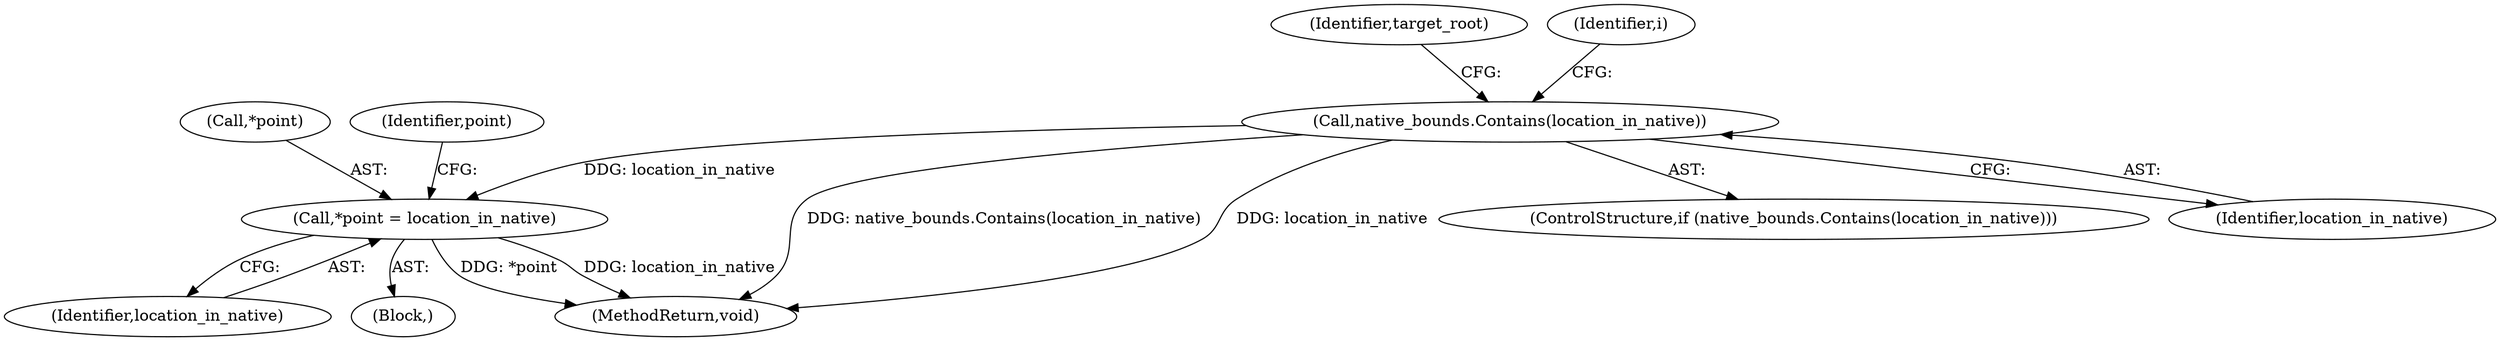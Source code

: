 digraph "0_Chrome_c21d7ac13d69cbadbbb5b2dc147be1933d52147a@pointer" {
"1000153" [label="(Call,*point = location_in_native)"];
"1000144" [label="(Call,native_bounds.Contains(location_in_native))"];
"1000144" [label="(Call,native_bounds.Contains(location_in_native))"];
"1000153" [label="(Call,*point = location_in_native)"];
"1000149" [label="(Identifier,target_root)"];
"1000143" [label="(ControlStructure,if (native_bounds.Contains(location_in_native)))"];
"1000133" [label="(Identifier,i)"];
"1000154" [label="(Call,*point)"];
"1000156" [label="(Identifier,location_in_native)"];
"1000146" [label="(Block,)"];
"1000168" [label="(MethodReturn,void)"];
"1000145" [label="(Identifier,location_in_native)"];
"1000158" [label="(Identifier,point)"];
"1000153" -> "1000146"  [label="AST: "];
"1000153" -> "1000156"  [label="CFG: "];
"1000154" -> "1000153"  [label="AST: "];
"1000156" -> "1000153"  [label="AST: "];
"1000158" -> "1000153"  [label="CFG: "];
"1000153" -> "1000168"  [label="DDG: *point"];
"1000153" -> "1000168"  [label="DDG: location_in_native"];
"1000144" -> "1000153"  [label="DDG: location_in_native"];
"1000144" -> "1000143"  [label="AST: "];
"1000144" -> "1000145"  [label="CFG: "];
"1000145" -> "1000144"  [label="AST: "];
"1000149" -> "1000144"  [label="CFG: "];
"1000133" -> "1000144"  [label="CFG: "];
"1000144" -> "1000168"  [label="DDG: native_bounds.Contains(location_in_native)"];
"1000144" -> "1000168"  [label="DDG: location_in_native"];
}
